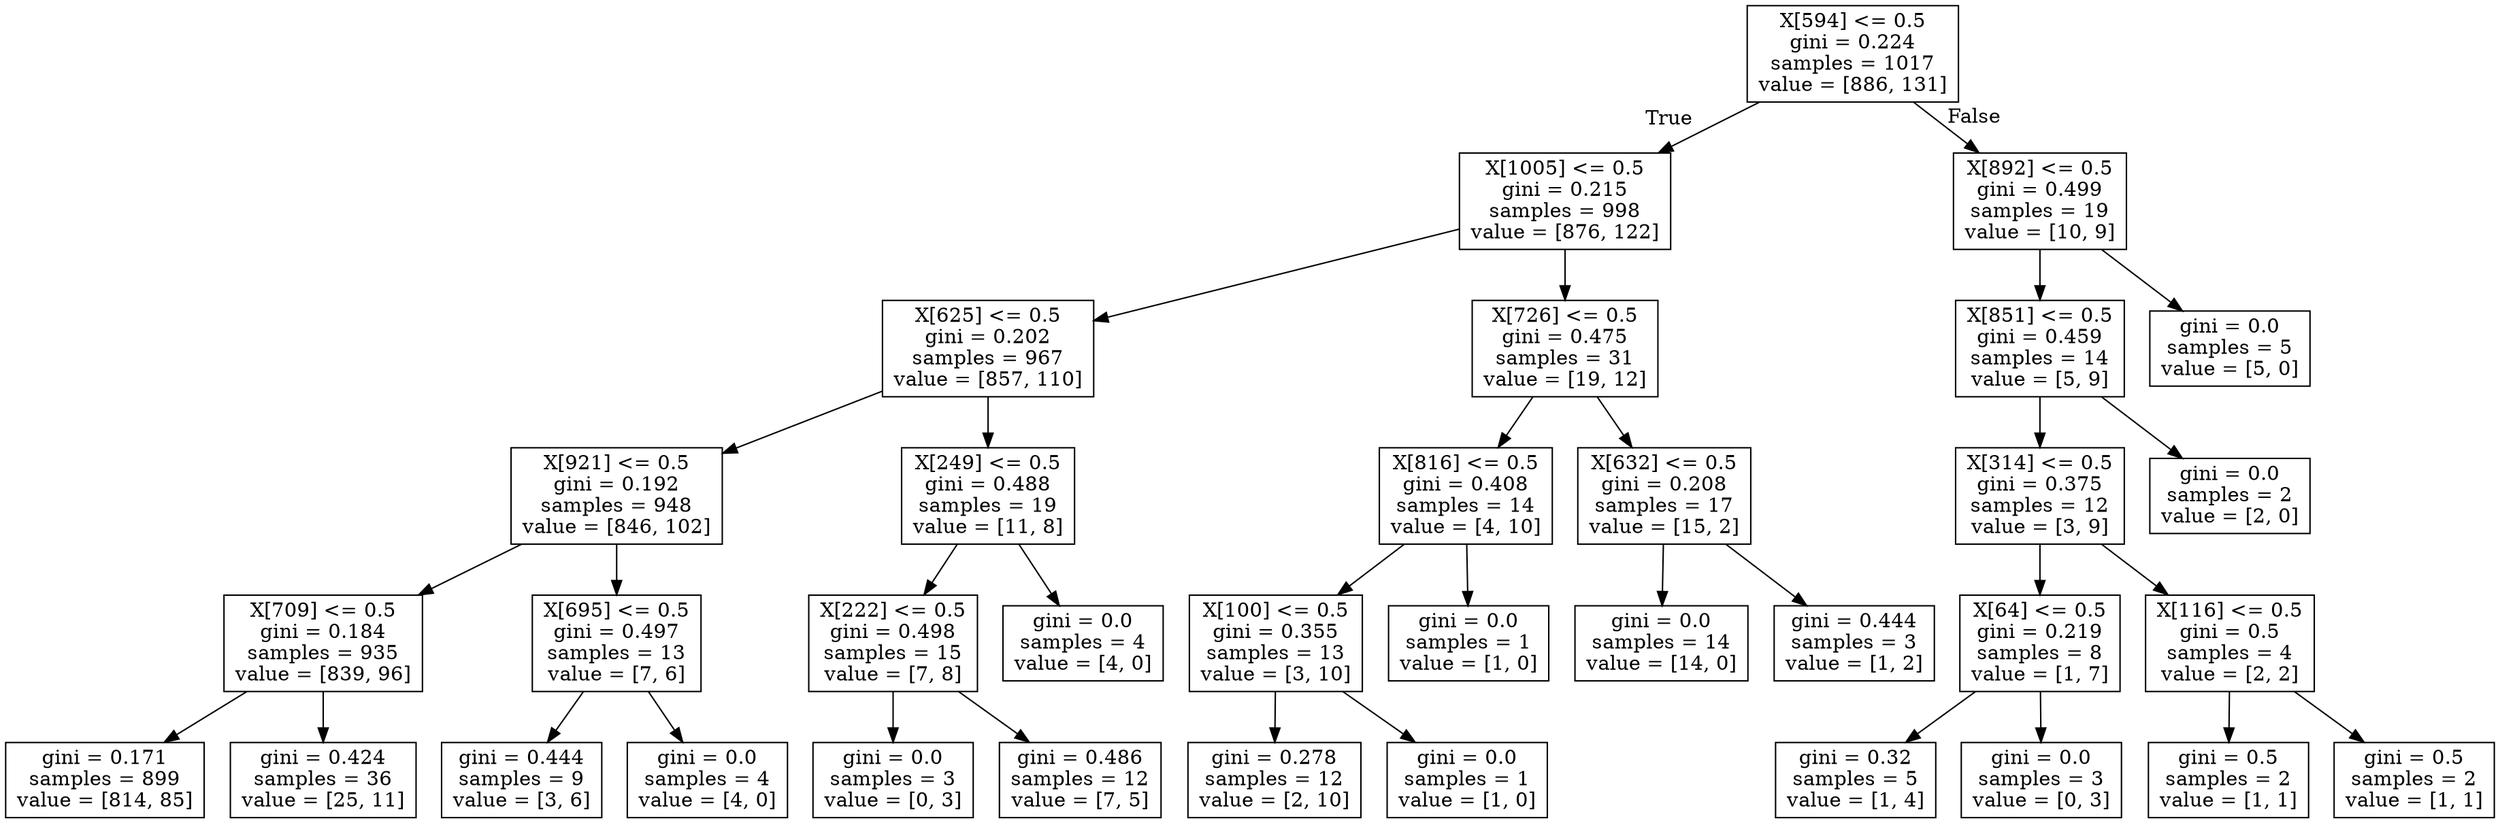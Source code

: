 digraph Tree {
node [shape=box] ;
0 [label="X[594] <= 0.5\ngini = 0.224\nsamples = 1017\nvalue = [886, 131]"] ;
1 [label="X[1005] <= 0.5\ngini = 0.215\nsamples = 998\nvalue = [876, 122]"] ;
0 -> 1 [labeldistance=2.5, labelangle=45, headlabel="True"] ;
2 [label="X[625] <= 0.5\ngini = 0.202\nsamples = 967\nvalue = [857, 110]"] ;
1 -> 2 ;
3 [label="X[921] <= 0.5\ngini = 0.192\nsamples = 948\nvalue = [846, 102]"] ;
2 -> 3 ;
4 [label="X[709] <= 0.5\ngini = 0.184\nsamples = 935\nvalue = [839, 96]"] ;
3 -> 4 ;
5 [label="gini = 0.171\nsamples = 899\nvalue = [814, 85]"] ;
4 -> 5 ;
6 [label="gini = 0.424\nsamples = 36\nvalue = [25, 11]"] ;
4 -> 6 ;
7 [label="X[695] <= 0.5\ngini = 0.497\nsamples = 13\nvalue = [7, 6]"] ;
3 -> 7 ;
8 [label="gini = 0.444\nsamples = 9\nvalue = [3, 6]"] ;
7 -> 8 ;
9 [label="gini = 0.0\nsamples = 4\nvalue = [4, 0]"] ;
7 -> 9 ;
10 [label="X[249] <= 0.5\ngini = 0.488\nsamples = 19\nvalue = [11, 8]"] ;
2 -> 10 ;
11 [label="X[222] <= 0.5\ngini = 0.498\nsamples = 15\nvalue = [7, 8]"] ;
10 -> 11 ;
12 [label="gini = 0.0\nsamples = 3\nvalue = [0, 3]"] ;
11 -> 12 ;
13 [label="gini = 0.486\nsamples = 12\nvalue = [7, 5]"] ;
11 -> 13 ;
14 [label="gini = 0.0\nsamples = 4\nvalue = [4, 0]"] ;
10 -> 14 ;
15 [label="X[726] <= 0.5\ngini = 0.475\nsamples = 31\nvalue = [19, 12]"] ;
1 -> 15 ;
16 [label="X[816] <= 0.5\ngini = 0.408\nsamples = 14\nvalue = [4, 10]"] ;
15 -> 16 ;
17 [label="X[100] <= 0.5\ngini = 0.355\nsamples = 13\nvalue = [3, 10]"] ;
16 -> 17 ;
18 [label="gini = 0.278\nsamples = 12\nvalue = [2, 10]"] ;
17 -> 18 ;
19 [label="gini = 0.0\nsamples = 1\nvalue = [1, 0]"] ;
17 -> 19 ;
20 [label="gini = 0.0\nsamples = 1\nvalue = [1, 0]"] ;
16 -> 20 ;
21 [label="X[632] <= 0.5\ngini = 0.208\nsamples = 17\nvalue = [15, 2]"] ;
15 -> 21 ;
22 [label="gini = 0.0\nsamples = 14\nvalue = [14, 0]"] ;
21 -> 22 ;
23 [label="gini = 0.444\nsamples = 3\nvalue = [1, 2]"] ;
21 -> 23 ;
24 [label="X[892] <= 0.5\ngini = 0.499\nsamples = 19\nvalue = [10, 9]"] ;
0 -> 24 [labeldistance=2.5, labelangle=-45, headlabel="False"] ;
25 [label="X[851] <= 0.5\ngini = 0.459\nsamples = 14\nvalue = [5, 9]"] ;
24 -> 25 ;
26 [label="X[314] <= 0.5\ngini = 0.375\nsamples = 12\nvalue = [3, 9]"] ;
25 -> 26 ;
27 [label="X[64] <= 0.5\ngini = 0.219\nsamples = 8\nvalue = [1, 7]"] ;
26 -> 27 ;
28 [label="gini = 0.32\nsamples = 5\nvalue = [1, 4]"] ;
27 -> 28 ;
29 [label="gini = 0.0\nsamples = 3\nvalue = [0, 3]"] ;
27 -> 29 ;
30 [label="X[116] <= 0.5\ngini = 0.5\nsamples = 4\nvalue = [2, 2]"] ;
26 -> 30 ;
31 [label="gini = 0.5\nsamples = 2\nvalue = [1, 1]"] ;
30 -> 31 ;
32 [label="gini = 0.5\nsamples = 2\nvalue = [1, 1]"] ;
30 -> 32 ;
33 [label="gini = 0.0\nsamples = 2\nvalue = [2, 0]"] ;
25 -> 33 ;
34 [label="gini = 0.0\nsamples = 5\nvalue = [5, 0]"] ;
24 -> 34 ;
}